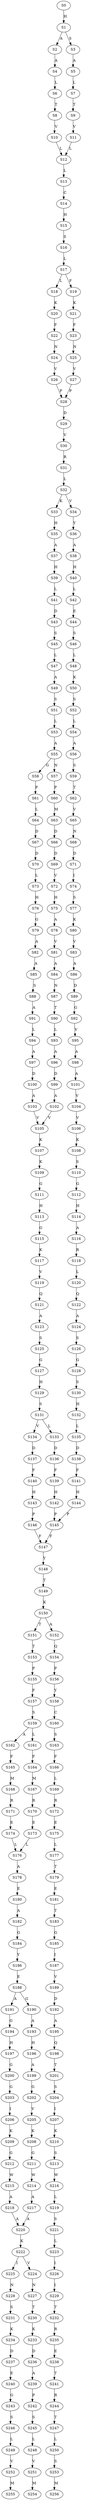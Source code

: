 strict digraph  {
	S0 -> S1 [ label = H ];
	S1 -> S2 [ label = A ];
	S1 -> S3 [ label = S ];
	S2 -> S4 [ label = A ];
	S3 -> S5 [ label = A ];
	S4 -> S6 [ label = L ];
	S5 -> S7 [ label = L ];
	S6 -> S8 [ label = T ];
	S7 -> S9 [ label = T ];
	S8 -> S10 [ label = V ];
	S9 -> S11 [ label = V ];
	S10 -> S12 [ label = L ];
	S11 -> S12 [ label = L ];
	S12 -> S13 [ label = L ];
	S13 -> S14 [ label = C ];
	S14 -> S15 [ label = H ];
	S15 -> S16 [ label = S ];
	S16 -> S17 [ label = L ];
	S17 -> S18 [ label = L ];
	S17 -> S19 [ label = F ];
	S18 -> S20 [ label = K ];
	S19 -> S21 [ label = K ];
	S20 -> S22 [ label = F ];
	S21 -> S23 [ label = F ];
	S22 -> S24 [ label = N ];
	S23 -> S25 [ label = N ];
	S24 -> S26 [ label = V ];
	S25 -> S27 [ label = V ];
	S26 -> S28 [ label = P ];
	S27 -> S28 [ label = P ];
	S28 -> S29 [ label = D ];
	S29 -> S30 [ label = V ];
	S30 -> S31 [ label = R ];
	S31 -> S32 [ label = L ];
	S32 -> S33 [ label = K ];
	S32 -> S34 [ label = V ];
	S33 -> S35 [ label = H ];
	S34 -> S36 [ label = Y ];
	S35 -> S37 [ label = A ];
	S36 -> S38 [ label = A ];
	S37 -> S39 [ label = H ];
	S38 -> S40 [ label = H ];
	S39 -> S41 [ label = L ];
	S40 -> S42 [ label = L ];
	S41 -> S43 [ label = D ];
	S42 -> S44 [ label = E ];
	S43 -> S45 [ label = S ];
	S44 -> S46 [ label = S ];
	S45 -> S47 [ label = L ];
	S46 -> S48 [ label = L ];
	S47 -> S49 [ label = A ];
	S48 -> S50 [ label = K ];
	S49 -> S51 [ label = S ];
	S50 -> S52 [ label = S ];
	S51 -> S53 [ label = L ];
	S52 -> S54 [ label = L ];
	S53 -> S55 [ label = A ];
	S54 -> S56 [ label = A ];
	S55 -> S57 [ label = N ];
	S55 -> S58 [ label = G ];
	S56 -> S59 [ label = S ];
	S57 -> S60 [ label = P ];
	S58 -> S61 [ label = P ];
	S59 -> S62 [ label = T ];
	S60 -> S63 [ label = M ];
	S61 -> S64 [ label = L ];
	S62 -> S65 [ label = V ];
	S63 -> S66 [ label = D ];
	S64 -> S67 [ label = D ];
	S65 -> S68 [ label = N ];
	S66 -> S69 [ label = D ];
	S67 -> S70 [ label = D ];
	S68 -> S71 [ label = D ];
	S69 -> S72 [ label = V ];
	S70 -> S73 [ label = L ];
	S71 -> S74 [ label = I ];
	S72 -> S75 [ label = H ];
	S73 -> S76 [ label = H ];
	S74 -> S77 [ label = S ];
	S75 -> S78 [ label = A ];
	S76 -> S79 [ label = G ];
	S77 -> S80 [ label = K ];
	S78 -> S81 [ label = V ];
	S79 -> S82 [ label = A ];
	S80 -> S83 [ label = V ];
	S81 -> S84 [ label = A ];
	S82 -> S85 [ label = A ];
	S83 -> S86 [ label = A ];
	S84 -> S87 [ label = N ];
	S85 -> S88 [ label = S ];
	S86 -> S89 [ label = D ];
	S87 -> S90 [ label = T ];
	S88 -> S91 [ label = A ];
	S89 -> S92 [ label = G ];
	S90 -> S93 [ label = L ];
	S91 -> S94 [ label = L ];
	S92 -> S95 [ label = V ];
	S93 -> S96 [ label = A ];
	S94 -> S97 [ label = A ];
	S95 -> S98 [ label = A ];
	S96 -> S99 [ label = D ];
	S97 -> S100 [ label = D ];
	S98 -> S101 [ label = A ];
	S99 -> S102 [ label = A ];
	S100 -> S103 [ label = A ];
	S101 -> S104 [ label = V ];
	S102 -> S105 [ label = V ];
	S103 -> S105 [ label = V ];
	S104 -> S106 [ label = V ];
	S105 -> S107 [ label = K ];
	S106 -> S108 [ label = K ];
	S107 -> S109 [ label = K ];
	S108 -> S110 [ label = S ];
	S109 -> S111 [ label = G ];
	S110 -> S112 [ label = G ];
	S111 -> S113 [ label = H ];
	S112 -> S114 [ label = H ];
	S113 -> S115 [ label = G ];
	S114 -> S116 [ label = A ];
	S115 -> S117 [ label = K ];
	S116 -> S118 [ label = R ];
	S117 -> S119 [ label = V ];
	S118 -> S120 [ label = L ];
	S119 -> S121 [ label = Q ];
	S120 -> S122 [ label = Q ];
	S121 -> S123 [ label = A ];
	S122 -> S124 [ label = A ];
	S123 -> S125 [ label = S ];
	S124 -> S126 [ label = S ];
	S125 -> S127 [ label = G ];
	S126 -> S128 [ label = G ];
	S127 -> S129 [ label = H ];
	S128 -> S130 [ label = S ];
	S129 -> S131 [ label = S ];
	S130 -> S132 [ label = H ];
	S131 -> S133 [ label = L ];
	S131 -> S134 [ label = V ];
	S132 -> S135 [ label = L ];
	S133 -> S136 [ label = D ];
	S134 -> S137 [ label = D ];
	S135 -> S138 [ label = D ];
	S136 -> S139 [ label = F ];
	S137 -> S140 [ label = F ];
	S138 -> S141 [ label = F ];
	S139 -> S142 [ label = H ];
	S140 -> S143 [ label = H ];
	S141 -> S144 [ label = H ];
	S142 -> S145 [ label = P ];
	S143 -> S146 [ label = P ];
	S144 -> S145 [ label = P ];
	S145 -> S147 [ label = F ];
	S146 -> S147 [ label = F ];
	S147 -> S148 [ label = Y ];
	S148 -> S149 [ label = T ];
	S149 -> S150 [ label = K ];
	S150 -> S151 [ label = T ];
	S150 -> S152 [ label = A ];
	S151 -> S153 [ label = T ];
	S152 -> S154 [ label = Q ];
	S153 -> S155 [ label = P ];
	S154 -> S156 [ label = P ];
	S155 -> S157 [ label = F ];
	S156 -> S158 [ label = Y ];
	S157 -> S159 [ label = S ];
	S158 -> S160 [ label = C ];
	S159 -> S161 [ label = L ];
	S159 -> S162 [ label = A ];
	S160 -> S163 [ label = S ];
	S161 -> S164 [ label = F ];
	S162 -> S165 [ label = F ];
	S163 -> S166 [ label = F ];
	S164 -> S167 [ label = M ];
	S165 -> S168 [ label = M ];
	S166 -> S169 [ label = L ];
	S167 -> S170 [ label = R ];
	S168 -> S171 [ label = R ];
	S169 -> S172 [ label = R ];
	S170 -> S173 [ label = E ];
	S171 -> S174 [ label = E ];
	S172 -> S175 [ label = E ];
	S173 -> S176 [ label = L ];
	S174 -> S176 [ label = L ];
	S175 -> S177 [ label = L ];
	S176 -> S178 [ label = A ];
	S177 -> S179 [ label = T ];
	S178 -> S180 [ label = E ];
	S179 -> S181 [ label = E ];
	S180 -> S182 [ label = A ];
	S181 -> S183 [ label = T ];
	S182 -> S184 [ label = G ];
	S183 -> S185 [ label = G ];
	S184 -> S186 [ label = Y ];
	S185 -> S187 [ label = I ];
	S186 -> S188 [ label = E ];
	S187 -> S189 [ label = V ];
	S188 -> S190 [ label = G ];
	S188 -> S191 [ label = A ];
	S189 -> S192 [ label = D ];
	S190 -> S193 [ label = A ];
	S191 -> S194 [ label = G ];
	S192 -> S195 [ label = A ];
	S193 -> S196 [ label = H ];
	S194 -> S197 [ label = H ];
	S195 -> S198 [ label = Q ];
	S196 -> S199 [ label = A ];
	S197 -> S200 [ label = G ];
	S198 -> S201 [ label = T ];
	S199 -> S202 [ label = G ];
	S200 -> S203 [ label = G ];
	S201 -> S204 [ label = S ];
	S202 -> S205 [ label = V ];
	S203 -> S206 [ label = I ];
	S204 -> S207 [ label = I ];
	S205 -> S208 [ label = K ];
	S206 -> S209 [ label = K ];
	S207 -> S210 [ label = K ];
	S208 -> S211 [ label = G ];
	S209 -> S212 [ label = G ];
	S210 -> S213 [ label = S ];
	S211 -> S214 [ label = W ];
	S212 -> S215 [ label = W ];
	S213 -> S216 [ label = W ];
	S214 -> S217 [ label = A ];
	S215 -> S218 [ label = A ];
	S216 -> S219 [ label = L ];
	S217 -> S220 [ label = A ];
	S218 -> S220 [ label = A ];
	S219 -> S221 [ label = S ];
	S220 -> S222 [ label = K ];
	S221 -> S223 [ label = L ];
	S222 -> S224 [ label = V ];
	S222 -> S225 [ label = I ];
	S223 -> S226 [ label = I ];
	S224 -> S227 [ label = N ];
	S225 -> S228 [ label = N ];
	S226 -> S229 [ label = I ];
	S227 -> S230 [ label = T ];
	S228 -> S231 [ label = S ];
	S229 -> S232 [ label = T ];
	S230 -> S233 [ label = K ];
	S231 -> S234 [ label = K ];
	S232 -> S235 [ label = R ];
	S233 -> S236 [ label = D ];
	S234 -> S237 [ label = D ];
	S235 -> S238 [ label = E ];
	S236 -> S239 [ label = A ];
	S237 -> S240 [ label = E ];
	S238 -> S241 [ label = T ];
	S239 -> S242 [ label = P ];
	S240 -> S243 [ label = G ];
	S241 -> S244 [ label = R ];
	S242 -> S245 [ label = S ];
	S243 -> S246 [ label = S ];
	S244 -> S247 [ label = T ];
	S245 -> S248 [ label = L ];
	S246 -> S249 [ label = L ];
	S247 -> S250 [ label = L ];
	S248 -> S251 [ label = V ];
	S249 -> S252 [ label = V ];
	S250 -> S253 [ label = S ];
	S251 -> S254 [ label = M ];
	S252 -> S255 [ label = M ];
	S253 -> S256 [ label = M ];
}
